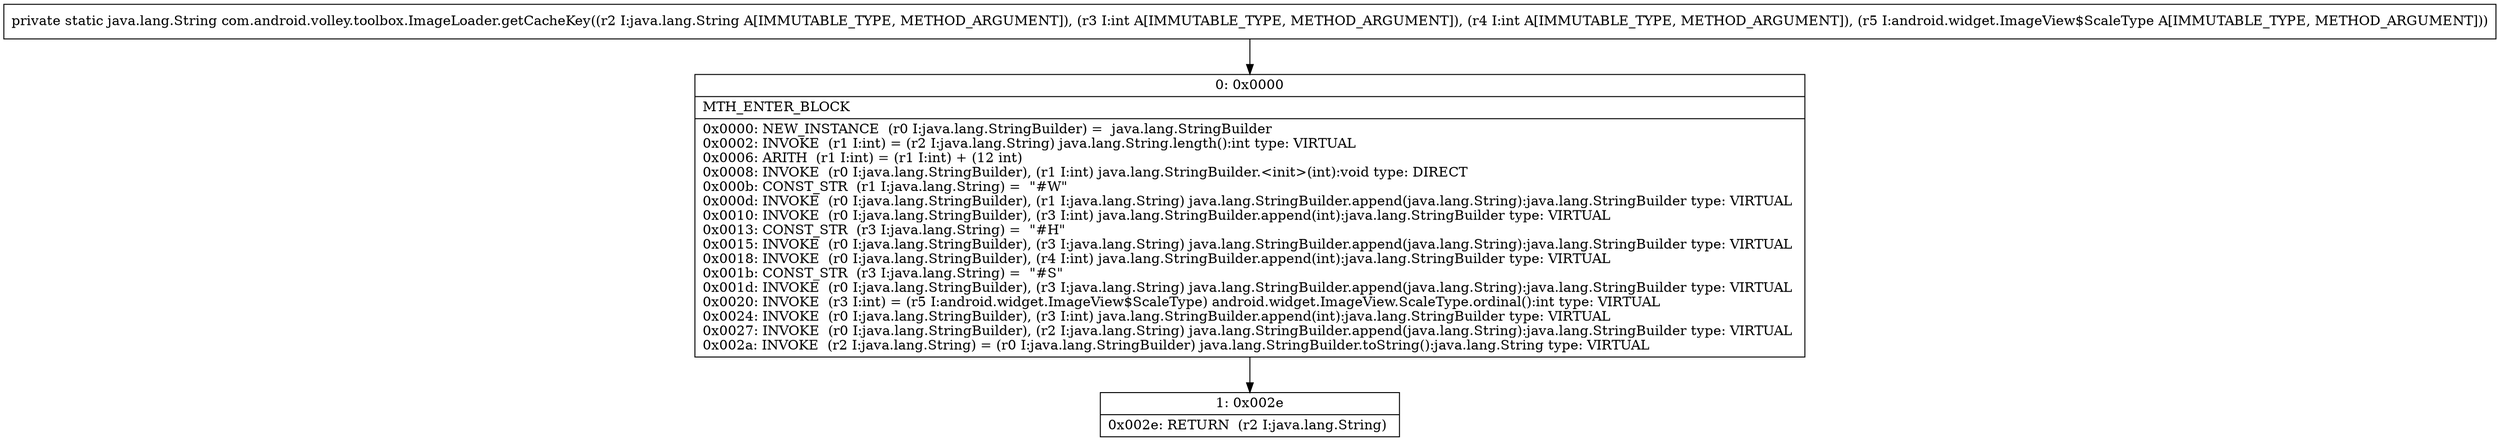 digraph "CFG forcom.android.volley.toolbox.ImageLoader.getCacheKey(Ljava\/lang\/String;IILandroid\/widget\/ImageView$ScaleType;)Ljava\/lang\/String;" {
Node_0 [shape=record,label="{0\:\ 0x0000|MTH_ENTER_BLOCK\l|0x0000: NEW_INSTANCE  (r0 I:java.lang.StringBuilder) =  java.lang.StringBuilder \l0x0002: INVOKE  (r1 I:int) = (r2 I:java.lang.String) java.lang.String.length():int type: VIRTUAL \l0x0006: ARITH  (r1 I:int) = (r1 I:int) + (12 int) \l0x0008: INVOKE  (r0 I:java.lang.StringBuilder), (r1 I:int) java.lang.StringBuilder.\<init\>(int):void type: DIRECT \l0x000b: CONST_STR  (r1 I:java.lang.String) =  \"#W\" \l0x000d: INVOKE  (r0 I:java.lang.StringBuilder), (r1 I:java.lang.String) java.lang.StringBuilder.append(java.lang.String):java.lang.StringBuilder type: VIRTUAL \l0x0010: INVOKE  (r0 I:java.lang.StringBuilder), (r3 I:int) java.lang.StringBuilder.append(int):java.lang.StringBuilder type: VIRTUAL \l0x0013: CONST_STR  (r3 I:java.lang.String) =  \"#H\" \l0x0015: INVOKE  (r0 I:java.lang.StringBuilder), (r3 I:java.lang.String) java.lang.StringBuilder.append(java.lang.String):java.lang.StringBuilder type: VIRTUAL \l0x0018: INVOKE  (r0 I:java.lang.StringBuilder), (r4 I:int) java.lang.StringBuilder.append(int):java.lang.StringBuilder type: VIRTUAL \l0x001b: CONST_STR  (r3 I:java.lang.String) =  \"#S\" \l0x001d: INVOKE  (r0 I:java.lang.StringBuilder), (r3 I:java.lang.String) java.lang.StringBuilder.append(java.lang.String):java.lang.StringBuilder type: VIRTUAL \l0x0020: INVOKE  (r3 I:int) = (r5 I:android.widget.ImageView$ScaleType) android.widget.ImageView.ScaleType.ordinal():int type: VIRTUAL \l0x0024: INVOKE  (r0 I:java.lang.StringBuilder), (r3 I:int) java.lang.StringBuilder.append(int):java.lang.StringBuilder type: VIRTUAL \l0x0027: INVOKE  (r0 I:java.lang.StringBuilder), (r2 I:java.lang.String) java.lang.StringBuilder.append(java.lang.String):java.lang.StringBuilder type: VIRTUAL \l0x002a: INVOKE  (r2 I:java.lang.String) = (r0 I:java.lang.StringBuilder) java.lang.StringBuilder.toString():java.lang.String type: VIRTUAL \l}"];
Node_1 [shape=record,label="{1\:\ 0x002e|0x002e: RETURN  (r2 I:java.lang.String) \l}"];
MethodNode[shape=record,label="{private static java.lang.String com.android.volley.toolbox.ImageLoader.getCacheKey((r2 I:java.lang.String A[IMMUTABLE_TYPE, METHOD_ARGUMENT]), (r3 I:int A[IMMUTABLE_TYPE, METHOD_ARGUMENT]), (r4 I:int A[IMMUTABLE_TYPE, METHOD_ARGUMENT]), (r5 I:android.widget.ImageView$ScaleType A[IMMUTABLE_TYPE, METHOD_ARGUMENT])) }"];
MethodNode -> Node_0;
Node_0 -> Node_1;
}

